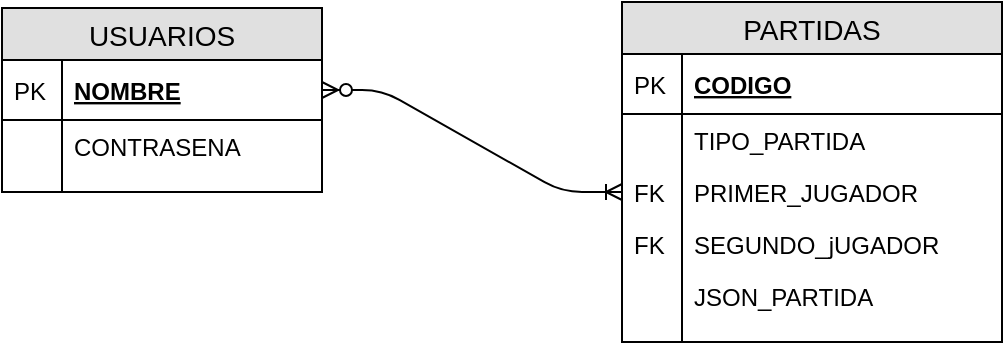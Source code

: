 <mxfile version="10.5.2" type="device"><diagram id="ahp1T9e5aR4svR4MO_lE" name="Page-1"><mxGraphModel dx="1054" dy="494" grid="1" gridSize="10" guides="1" tooltips="1" connect="1" arrows="1" fold="1" page="1" pageScale="1" pageWidth="850" pageHeight="1100" math="0" shadow="0"><root><mxCell id="0"/><mxCell id="1" parent="0"/><mxCell id="3oktA4PRtjnb2J4ZshGK-1" value="USUARIOS" style="swimlane;fontStyle=0;childLayout=stackLayout;horizontal=1;startSize=26;fillColor=#e0e0e0;horizontalStack=0;resizeParent=1;resizeParentMax=0;resizeLast=0;collapsible=1;marginBottom=0;swimlaneFillColor=#ffffff;align=center;fontSize=14;" vertex="1" parent="1"><mxGeometry x="130" y="63" width="160" height="92" as="geometry"/></mxCell><mxCell id="3oktA4PRtjnb2J4ZshGK-2" value="NOMBRE" style="shape=partialRectangle;top=0;left=0;right=0;bottom=1;align=left;verticalAlign=middle;fillColor=none;spacingLeft=34;spacingRight=4;overflow=hidden;rotatable=0;points=[[0,0.5],[1,0.5]];portConstraint=eastwest;dropTarget=0;fontStyle=5;fontSize=12;" vertex="1" parent="3oktA4PRtjnb2J4ZshGK-1"><mxGeometry y="26" width="160" height="30" as="geometry"/></mxCell><mxCell id="3oktA4PRtjnb2J4ZshGK-3" value="PK" style="shape=partialRectangle;top=0;left=0;bottom=0;fillColor=none;align=left;verticalAlign=middle;spacingLeft=4;spacingRight=4;overflow=hidden;rotatable=0;points=[];portConstraint=eastwest;part=1;fontSize=12;" vertex="1" connectable="0" parent="3oktA4PRtjnb2J4ZshGK-2"><mxGeometry width="30" height="30" as="geometry"/></mxCell><mxCell id="3oktA4PRtjnb2J4ZshGK-4" value="CONTRASENA" style="shape=partialRectangle;top=0;left=0;right=0;bottom=0;align=left;verticalAlign=top;fillColor=none;spacingLeft=34;spacingRight=4;overflow=hidden;rotatable=0;points=[[0,0.5],[1,0.5]];portConstraint=eastwest;dropTarget=0;fontSize=12;" vertex="1" parent="3oktA4PRtjnb2J4ZshGK-1"><mxGeometry y="56" width="160" height="26" as="geometry"/></mxCell><mxCell id="3oktA4PRtjnb2J4ZshGK-5" value="" style="shape=partialRectangle;top=0;left=0;bottom=0;fillColor=none;align=left;verticalAlign=top;spacingLeft=4;spacingRight=4;overflow=hidden;rotatable=0;points=[];portConstraint=eastwest;part=1;fontSize=12;" vertex="1" connectable="0" parent="3oktA4PRtjnb2J4ZshGK-4"><mxGeometry width="30" height="26" as="geometry"/></mxCell><mxCell id="3oktA4PRtjnb2J4ZshGK-10" value="" style="shape=partialRectangle;top=0;left=0;right=0;bottom=0;align=left;verticalAlign=top;fillColor=none;spacingLeft=34;spacingRight=4;overflow=hidden;rotatable=0;points=[[0,0.5],[1,0.5]];portConstraint=eastwest;dropTarget=0;fontSize=12;" vertex="1" parent="3oktA4PRtjnb2J4ZshGK-1"><mxGeometry y="82" width="160" height="10" as="geometry"/></mxCell><mxCell id="3oktA4PRtjnb2J4ZshGK-11" value="" style="shape=partialRectangle;top=0;left=0;bottom=0;fillColor=none;align=left;verticalAlign=top;spacingLeft=4;spacingRight=4;overflow=hidden;rotatable=0;points=[];portConstraint=eastwest;part=1;fontSize=12;" vertex="1" connectable="0" parent="3oktA4PRtjnb2J4ZshGK-10"><mxGeometry width="30" height="10" as="geometry"/></mxCell><mxCell id="3oktA4PRtjnb2J4ZshGK-12" value="PARTIDAS" style="swimlane;fontStyle=0;childLayout=stackLayout;horizontal=1;startSize=26;fillColor=#e0e0e0;horizontalStack=0;resizeParent=1;resizeParentMax=0;resizeLast=0;collapsible=1;marginBottom=0;swimlaneFillColor=#ffffff;align=center;fontSize=14;" vertex="1" parent="1"><mxGeometry x="440" y="60" width="190" height="170" as="geometry"/></mxCell><mxCell id="3oktA4PRtjnb2J4ZshGK-13" value="CODIGO" style="shape=partialRectangle;top=0;left=0;right=0;bottom=1;align=left;verticalAlign=middle;fillColor=none;spacingLeft=34;spacingRight=4;overflow=hidden;rotatable=0;points=[[0,0.5],[1,0.5]];portConstraint=eastwest;dropTarget=0;fontStyle=5;fontSize=12;" vertex="1" parent="3oktA4PRtjnb2J4ZshGK-12"><mxGeometry y="26" width="190" height="30" as="geometry"/></mxCell><mxCell id="3oktA4PRtjnb2J4ZshGK-14" value="PK" style="shape=partialRectangle;top=0;left=0;bottom=0;fillColor=none;align=left;verticalAlign=middle;spacingLeft=4;spacingRight=4;overflow=hidden;rotatable=0;points=[];portConstraint=eastwest;part=1;fontSize=12;" vertex="1" connectable="0" parent="3oktA4PRtjnb2J4ZshGK-13"><mxGeometry width="30" height="30" as="geometry"/></mxCell><mxCell id="3oktA4PRtjnb2J4ZshGK-15" value="TIPO_PARTIDA" style="shape=partialRectangle;top=0;left=0;right=0;bottom=0;align=left;verticalAlign=top;fillColor=none;spacingLeft=34;spacingRight=4;overflow=hidden;rotatable=0;points=[[0,0.5],[1,0.5]];portConstraint=eastwest;dropTarget=0;fontSize=12;" vertex="1" parent="3oktA4PRtjnb2J4ZshGK-12"><mxGeometry y="56" width="190" height="26" as="geometry"/></mxCell><mxCell id="3oktA4PRtjnb2J4ZshGK-16" value="" style="shape=partialRectangle;top=0;left=0;bottom=0;fillColor=none;align=left;verticalAlign=top;spacingLeft=4;spacingRight=4;overflow=hidden;rotatable=0;points=[];portConstraint=eastwest;part=1;fontSize=12;" vertex="1" connectable="0" parent="3oktA4PRtjnb2J4ZshGK-15"><mxGeometry width="30" height="26" as="geometry"/></mxCell><mxCell id="3oktA4PRtjnb2J4ZshGK-17" value="PRIMER_JUGADOR" style="shape=partialRectangle;top=0;left=0;right=0;bottom=0;align=left;verticalAlign=top;fillColor=none;spacingLeft=34;spacingRight=4;overflow=hidden;rotatable=0;points=[[0,0.5],[1,0.5]];portConstraint=eastwest;dropTarget=0;fontSize=12;" vertex="1" parent="3oktA4PRtjnb2J4ZshGK-12"><mxGeometry y="82" width="190" height="26" as="geometry"/></mxCell><mxCell id="3oktA4PRtjnb2J4ZshGK-18" value="FK" style="shape=partialRectangle;top=0;left=0;bottom=0;fillColor=none;align=left;verticalAlign=top;spacingLeft=4;spacingRight=4;overflow=hidden;rotatable=0;points=[];portConstraint=eastwest;part=1;fontSize=12;" vertex="1" connectable="0" parent="3oktA4PRtjnb2J4ZshGK-17"><mxGeometry width="30" height="26" as="geometry"/></mxCell><mxCell id="3oktA4PRtjnb2J4ZshGK-19" value="SEGUNDO_jUGADOR" style="shape=partialRectangle;top=0;left=0;right=0;bottom=0;align=left;verticalAlign=top;fillColor=none;spacingLeft=34;spacingRight=4;overflow=hidden;rotatable=0;points=[[0,0.5],[1,0.5]];portConstraint=eastwest;dropTarget=0;fontSize=12;" vertex="1" parent="3oktA4PRtjnb2J4ZshGK-12"><mxGeometry y="108" width="190" height="26" as="geometry"/></mxCell><mxCell id="3oktA4PRtjnb2J4ZshGK-20" value="FK" style="shape=partialRectangle;top=0;left=0;bottom=0;fillColor=none;align=left;verticalAlign=top;spacingLeft=4;spacingRight=4;overflow=hidden;rotatable=0;points=[];portConstraint=eastwest;part=1;fontSize=12;" vertex="1" connectable="0" parent="3oktA4PRtjnb2J4ZshGK-19"><mxGeometry width="30" height="26" as="geometry"/></mxCell><mxCell id="3oktA4PRtjnb2J4ZshGK-25" value="JSON_PARTIDA" style="shape=partialRectangle;top=0;left=0;right=0;bottom=0;align=left;verticalAlign=top;fillColor=none;spacingLeft=34;spacingRight=4;overflow=hidden;rotatable=0;points=[[0,0.5],[1,0.5]];portConstraint=eastwest;dropTarget=0;fontSize=12;" vertex="1" parent="3oktA4PRtjnb2J4ZshGK-12"><mxGeometry y="134" width="190" height="26" as="geometry"/></mxCell><mxCell id="3oktA4PRtjnb2J4ZshGK-26" value="" style="shape=partialRectangle;top=0;left=0;bottom=0;fillColor=none;align=left;verticalAlign=top;spacingLeft=4;spacingRight=4;overflow=hidden;rotatable=0;points=[];portConstraint=eastwest;part=1;fontSize=12;" vertex="1" connectable="0" parent="3oktA4PRtjnb2J4ZshGK-25"><mxGeometry width="30" height="26" as="geometry"/></mxCell><mxCell id="3oktA4PRtjnb2J4ZshGK-21" value="" style="shape=partialRectangle;top=0;left=0;right=0;bottom=0;align=left;verticalAlign=top;fillColor=none;spacingLeft=34;spacingRight=4;overflow=hidden;rotatable=0;points=[[0,0.5],[1,0.5]];portConstraint=eastwest;dropTarget=0;fontSize=12;" vertex="1" parent="3oktA4PRtjnb2J4ZshGK-12"><mxGeometry y="160" width="190" height="10" as="geometry"/></mxCell><mxCell id="3oktA4PRtjnb2J4ZshGK-22" value="" style="shape=partialRectangle;top=0;left=0;bottom=0;fillColor=none;align=left;verticalAlign=top;spacingLeft=4;spacingRight=4;overflow=hidden;rotatable=0;points=[];portConstraint=eastwest;part=1;fontSize=12;" vertex="1" connectable="0" parent="3oktA4PRtjnb2J4ZshGK-21"><mxGeometry width="30" height="10" as="geometry"/></mxCell><mxCell id="3oktA4PRtjnb2J4ZshGK-28" value="" style="edgeStyle=entityRelationEdgeStyle;fontSize=12;html=1;endArrow=ERoneToMany;startArrow=ERzeroToMany;exitX=1;exitY=0.5;exitDx=0;exitDy=0;entryX=0;entryY=0.5;entryDx=0;entryDy=0;" edge="1" parent="1" source="3oktA4PRtjnb2J4ZshGK-2" target="3oktA4PRtjnb2J4ZshGK-17"><mxGeometry width="100" height="100" relative="1" as="geometry"><mxPoint x="290" y="400" as="sourcePoint"/><mxPoint x="390" y="300" as="targetPoint"/></mxGeometry></mxCell></root></mxGraphModel></diagram></mxfile>